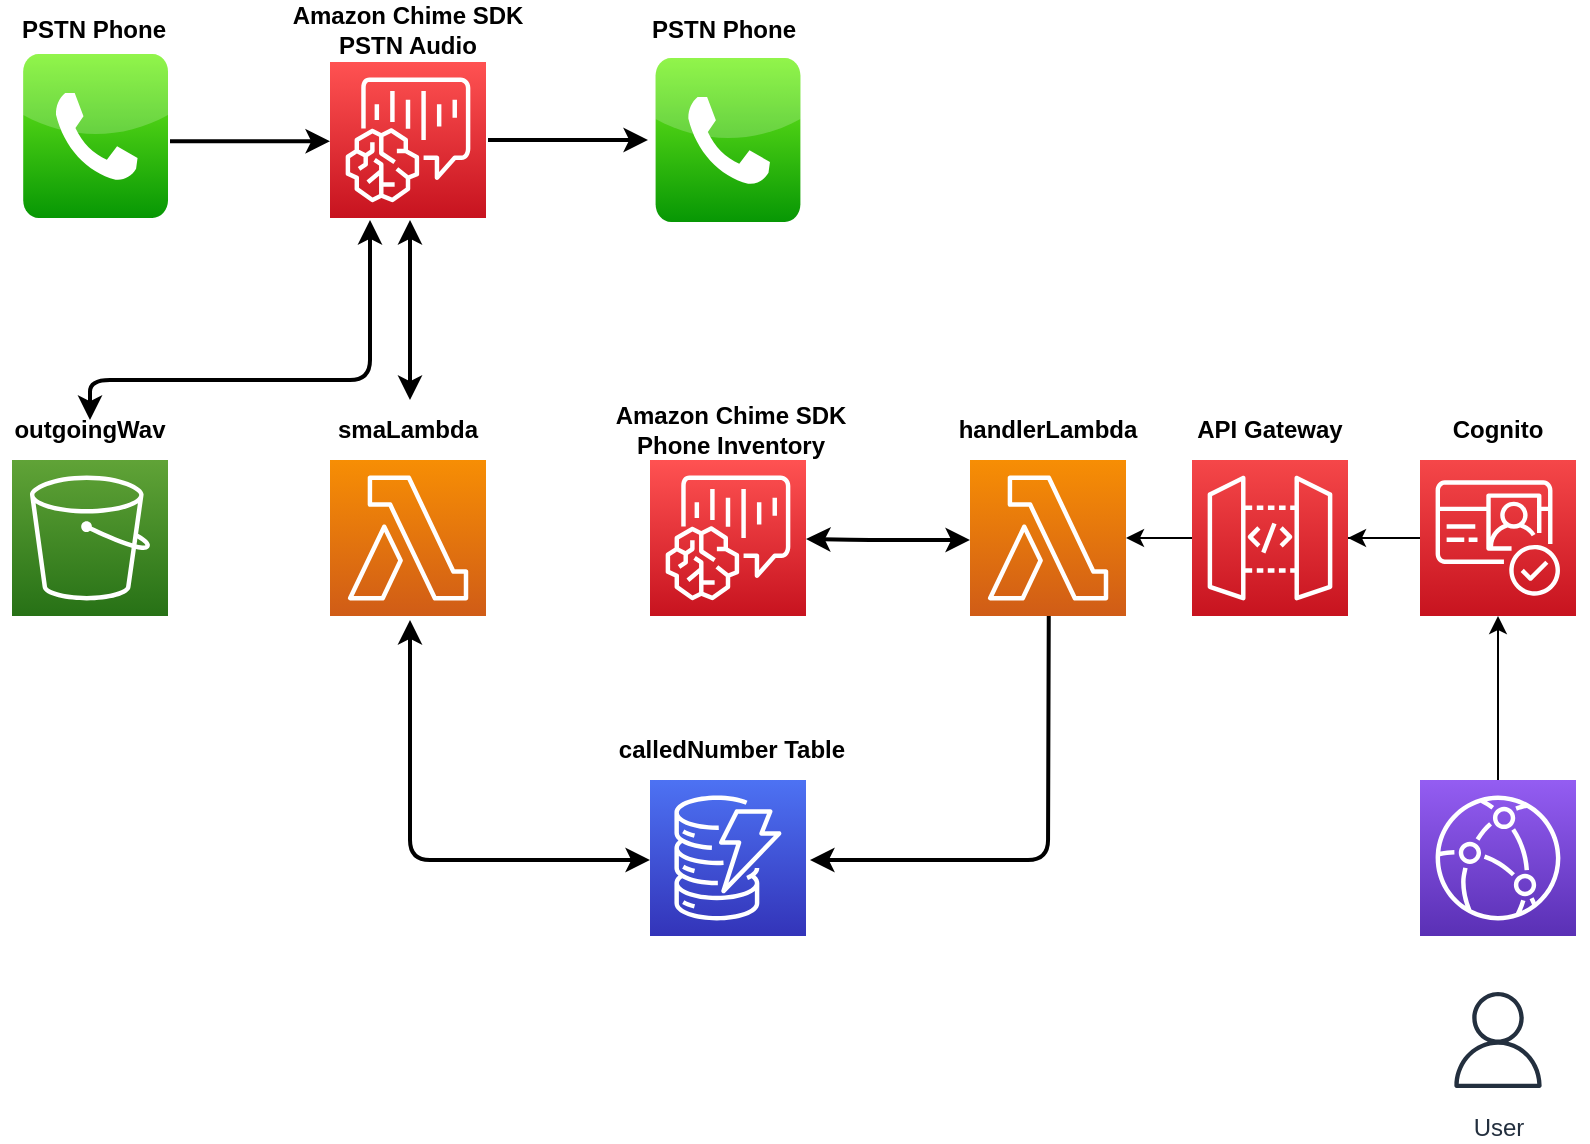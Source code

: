<mxfile version="21.6.5" type="device">
  <diagram id="oYj_X80zAQdcjjk3Cy2O" name="Page-1">
    <mxGraphModel dx="1450" dy="888" grid="1" gridSize="10" guides="1" tooltips="1" connect="1" arrows="1" fold="1" page="1" pageScale="1" pageWidth="850" pageHeight="1100" math="0" shadow="0">
      <root>
        <mxCell id="0" />
        <mxCell id="1" parent="0" />
        <mxCell id="L-JmHDQU-BmvRooXIAhx-1" value="" style="outlineConnect=0;fontColor=#232F3E;gradientColor=#F78E04;gradientDirection=north;fillColor=#D05C17;strokeColor=#ffffff;dashed=0;verticalLabelPosition=bottom;verticalAlign=top;align=center;html=1;fontSize=12;fontStyle=0;aspect=fixed;shape=mxgraph.aws4.resourceIcon;resIcon=mxgraph.aws4.lambda;" parent="1" vertex="1">
          <mxGeometry x="175" y="360" width="78" height="78" as="geometry" />
        </mxCell>
        <mxCell id="L-JmHDQU-BmvRooXIAhx-2" value="" style="outlineConnect=0;fontColor=#232F3E;gradientColor=#F78E04;gradientDirection=north;fillColor=#D05C17;strokeColor=#ffffff;dashed=0;verticalLabelPosition=bottom;verticalAlign=top;align=center;html=1;fontSize=12;fontStyle=0;aspect=fixed;shape=mxgraph.aws4.resourceIcon;resIcon=mxgraph.aws4.lambda;" parent="1" vertex="1">
          <mxGeometry x="495" y="360" width="78" height="78" as="geometry" />
        </mxCell>
        <mxCell id="L-JmHDQU-BmvRooXIAhx-5" value="" style="outlineConnect=0;fontColor=#232F3E;gradientColor=#60A337;gradientDirection=north;fillColor=#277116;strokeColor=#ffffff;dashed=0;verticalLabelPosition=bottom;verticalAlign=top;align=center;html=1;fontSize=12;fontStyle=0;aspect=fixed;shape=mxgraph.aws4.resourceIcon;resIcon=mxgraph.aws4.s3;" parent="1" vertex="1">
          <mxGeometry x="16" y="360" width="78" height="78" as="geometry" />
        </mxCell>
        <mxCell id="L-JmHDQU-BmvRooXIAhx-7" value="" style="endArrow=classic;startArrow=classic;html=1;strokeWidth=2;" parent="1" edge="1">
          <mxGeometry width="50" height="50" relative="1" as="geometry">
            <mxPoint x="215" y="330" as="sourcePoint" />
            <mxPoint x="215" y="240" as="targetPoint" />
          </mxGeometry>
        </mxCell>
        <mxCell id="L-JmHDQU-BmvRooXIAhx-8" value="" style="outlineConnect=0;fontColor=#232F3E;gradientColor=#4D72F3;gradientDirection=north;fillColor=#3334B9;strokeColor=#ffffff;dashed=0;verticalLabelPosition=bottom;verticalAlign=top;align=center;html=1;fontSize=12;fontStyle=0;aspect=fixed;shape=mxgraph.aws4.resourceIcon;resIcon=mxgraph.aws4.dynamodb;" parent="1" vertex="1">
          <mxGeometry x="335" y="520" width="78" height="78" as="geometry" />
        </mxCell>
        <mxCell id="L-JmHDQU-BmvRooXIAhx-9" value="" style="endArrow=classic;startArrow=classic;html=1;strokeWidth=2;entryX=0;entryY=0.513;entryDx=0;entryDy=0;entryPerimeter=0;" parent="1" target="L-JmHDQU-BmvRooXIAhx-8" edge="1">
          <mxGeometry width="50" height="50" relative="1" as="geometry">
            <mxPoint x="215" y="440" as="sourcePoint" />
            <mxPoint x="235" y="540" as="targetPoint" />
            <Array as="points">
              <mxPoint x="215" y="560" />
            </Array>
          </mxGeometry>
        </mxCell>
        <mxCell id="L-JmHDQU-BmvRooXIAhx-10" value="" style="endArrow=none;startArrow=classic;html=1;strokeWidth=2;endFill=0;" parent="1" edge="1">
          <mxGeometry width="50" height="50" relative="1" as="geometry">
            <mxPoint x="415" y="560" as="sourcePoint" />
            <mxPoint x="534.38" y="438" as="targetPoint" />
            <Array as="points">
              <mxPoint x="534" y="560" />
            </Array>
          </mxGeometry>
        </mxCell>
        <mxCell id="L-JmHDQU-BmvRooXIAhx-11" value="" style="endArrow=classic;startArrow=none;html=1;strokeWidth=2;entryX=0;entryY=0.5;entryDx=0;entryDy=0;entryPerimeter=0;startFill=0;" parent="1" edge="1">
          <mxGeometry width="50" height="50" relative="1" as="geometry">
            <mxPoint x="254" y="200" as="sourcePoint" />
            <mxPoint x="334" y="200" as="targetPoint" />
          </mxGeometry>
        </mxCell>
        <mxCell id="L-JmHDQU-BmvRooXIAhx-12" value="" style="endArrow=classic;startArrow=none;html=1;strokeWidth=2;entryX=0;entryY=0.5;entryDx=0;entryDy=0;entryPerimeter=0;startFill=0;" parent="1" edge="1">
          <mxGeometry width="50" height="50" relative="1" as="geometry">
            <mxPoint x="95.0" y="200.66" as="sourcePoint" />
            <mxPoint x="175.0" y="200.66" as="targetPoint" />
          </mxGeometry>
        </mxCell>
        <mxCell id="L-JmHDQU-BmvRooXIAhx-13" value="" style="endArrow=classic;startArrow=classic;html=1;strokeWidth=2;" parent="1" edge="1">
          <mxGeometry width="50" height="50" relative="1" as="geometry">
            <mxPoint x="413" y="399.549" as="sourcePoint" />
            <mxPoint x="495" y="400" as="targetPoint" />
            <Array as="points">
              <mxPoint x="445" y="400" />
            </Array>
          </mxGeometry>
        </mxCell>
        <mxCell id="L-JmHDQU-BmvRooXIAhx-15" value="" style="endArrow=classic;startArrow=classic;html=1;strokeWidth=2;" parent="1" edge="1">
          <mxGeometry width="50" height="50" relative="1" as="geometry">
            <mxPoint x="55" y="340" as="sourcePoint" />
            <mxPoint x="195" y="240" as="targetPoint" />
            <Array as="points">
              <mxPoint x="55" y="320" />
              <mxPoint x="195" y="320" />
            </Array>
          </mxGeometry>
        </mxCell>
        <mxCell id="L-JmHDQU-BmvRooXIAhx-16" value="&lt;b&gt;PSTN Phone&lt;/b&gt;" style="text;html=1;strokeColor=none;fillColor=none;align=center;verticalAlign=middle;whiteSpace=wrap;rounded=0;" parent="1" vertex="1">
          <mxGeometry x="327" y="135" width="90" height="20" as="geometry" />
        </mxCell>
        <mxCell id="L-JmHDQU-BmvRooXIAhx-17" value="&lt;b&gt;PSTN Phone&lt;/b&gt;" style="text;html=1;strokeColor=none;fillColor=none;align=center;verticalAlign=middle;whiteSpace=wrap;rounded=0;" parent="1" vertex="1">
          <mxGeometry x="12" y="140" width="90" height="10" as="geometry" />
        </mxCell>
        <mxCell id="L-JmHDQU-BmvRooXIAhx-18" value="&lt;b&gt;Amazon Chime SDK PSTN Audio&lt;/b&gt;" style="text;html=1;strokeColor=none;fillColor=none;align=center;verticalAlign=middle;whiteSpace=wrap;rounded=0;" parent="1" vertex="1">
          <mxGeometry x="146" y="140" width="136" height="10" as="geometry" />
        </mxCell>
        <mxCell id="L-JmHDQU-BmvRooXIAhx-19" value="&lt;b&gt;smaLambda&lt;/b&gt;" style="text;html=1;strokeColor=none;fillColor=none;align=center;verticalAlign=middle;whiteSpace=wrap;rounded=0;" parent="1" vertex="1">
          <mxGeometry x="169" y="340" width="90" height="10" as="geometry" />
        </mxCell>
        <mxCell id="L-JmHDQU-BmvRooXIAhx-20" value="&lt;b&gt;Amazon Chime SDK Phone Inventory&lt;/b&gt;" style="text;html=1;strokeColor=none;fillColor=none;align=center;verticalAlign=middle;whiteSpace=wrap;rounded=0;" parent="1" vertex="1">
          <mxGeometry x="306" y="340" width="139" height="10" as="geometry" />
        </mxCell>
        <mxCell id="L-JmHDQU-BmvRooXIAhx-21" value="&lt;b&gt;handlerLambda&lt;/b&gt;" style="text;html=1;strokeColor=none;fillColor=none;align=center;verticalAlign=middle;whiteSpace=wrap;rounded=0;" parent="1" vertex="1">
          <mxGeometry x="489" y="340" width="90" height="10" as="geometry" />
        </mxCell>
        <mxCell id="L-JmHDQU-BmvRooXIAhx-22" value="&lt;b&gt;API Gateway&lt;/b&gt;" style="text;html=1;strokeColor=none;fillColor=none;align=center;verticalAlign=middle;whiteSpace=wrap;rounded=0;" parent="1" vertex="1">
          <mxGeometry x="600" y="340" width="90" height="10" as="geometry" />
        </mxCell>
        <mxCell id="L-JmHDQU-BmvRooXIAhx-23" value="&lt;b&gt;calledNumber Table&lt;/b&gt;" style="text;html=1;strokeColor=none;fillColor=none;align=center;verticalAlign=middle;whiteSpace=wrap;rounded=0;" parent="1" vertex="1">
          <mxGeometry x="317.5" y="500" width="116" height="10" as="geometry" />
        </mxCell>
        <mxCell id="L-JmHDQU-BmvRooXIAhx-24" value="" style="dashed=0;outlineConnect=0;html=1;align=center;labelPosition=center;verticalLabelPosition=bottom;verticalAlign=top;shape=mxgraph.webicons.phone;fillColor=#76F21E;gradientColor=#079704" parent="1" vertex="1">
          <mxGeometry x="21.6" y="156.98" width="72.4" height="82.02" as="geometry" />
        </mxCell>
        <mxCell id="L-JmHDQU-BmvRooXIAhx-25" value="" style="dashed=0;outlineConnect=0;html=1;align=center;labelPosition=center;verticalLabelPosition=bottom;verticalAlign=top;shape=mxgraph.webicons.phone;fillColor=#76F21E;gradientColor=#079704" parent="1" vertex="1">
          <mxGeometry x="337.8" y="158.99" width="72.4" height="82.02" as="geometry" />
        </mxCell>
        <mxCell id="L-JmHDQU-BmvRooXIAhx-26" value="&lt;b&gt;outgoingWav&lt;/b&gt;" style="text;html=1;strokeColor=none;fillColor=none;align=center;verticalAlign=middle;whiteSpace=wrap;rounded=0;" parent="1" vertex="1">
          <mxGeometry x="10.0" y="340" width="90" height="10" as="geometry" />
        </mxCell>
        <mxCell id="7r4-fD8Ubotsky89Bmt--8" style="edgeStyle=orthogonalEdgeStyle;rounded=0;orthogonalLoop=1;jettySize=auto;html=1;exitX=0.5;exitY=0;exitDx=0;exitDy=0;exitPerimeter=0;entryX=0.5;entryY=1;entryDx=0;entryDy=0;entryPerimeter=0;" edge="1" parent="1" source="7r4-fD8Ubotsky89Bmt--1" target="7r4-fD8Ubotsky89Bmt--5">
          <mxGeometry relative="1" as="geometry" />
        </mxCell>
        <mxCell id="7r4-fD8Ubotsky89Bmt--1" value="" style="sketch=0;points=[[0,0,0],[0.25,0,0],[0.5,0,0],[0.75,0,0],[1,0,0],[0,1,0],[0.25,1,0],[0.5,1,0],[0.75,1,0],[1,1,0],[0,0.25,0],[0,0.5,0],[0,0.75,0],[1,0.25,0],[1,0.5,0],[1,0.75,0]];outlineConnect=0;fontColor=#232F3E;gradientColor=#945DF2;gradientDirection=north;fillColor=#5A30B5;strokeColor=#ffffff;dashed=0;verticalLabelPosition=bottom;verticalAlign=top;align=center;html=1;fontSize=12;fontStyle=0;aspect=fixed;shape=mxgraph.aws4.resourceIcon;resIcon=mxgraph.aws4.cloudfront;" vertex="1" parent="1">
          <mxGeometry x="720" y="520" width="78" height="78" as="geometry" />
        </mxCell>
        <mxCell id="7r4-fD8Ubotsky89Bmt--2" value="User" style="sketch=0;outlineConnect=0;fontColor=#232F3E;gradientColor=none;strokeColor=#232F3E;fillColor=#ffffff;dashed=0;verticalLabelPosition=bottom;verticalAlign=top;align=center;html=1;fontSize=12;fontStyle=0;aspect=fixed;shape=mxgraph.aws4.resourceIcon;resIcon=mxgraph.aws4.user;" vertex="1" parent="1">
          <mxGeometry x="729" y="620" width="60" height="60" as="geometry" />
        </mxCell>
        <mxCell id="7r4-fD8Ubotsky89Bmt--3" value="" style="sketch=0;points=[[0,0,0],[0.25,0,0],[0.5,0,0],[0.75,0,0],[1,0,0],[0,1,0],[0.25,1,0],[0.5,1,0],[0.75,1,0],[1,1,0],[0,0.25,0],[0,0.5,0],[0,0.75,0],[1,0.25,0],[1,0.5,0],[1,0.75,0]];outlineConnect=0;fontColor=#232F3E;gradientColor=#FF5252;gradientDirection=north;fillColor=#C7131F;strokeColor=#ffffff;dashed=0;verticalLabelPosition=bottom;verticalAlign=top;align=center;html=1;fontSize=12;fontStyle=0;aspect=fixed;shape=mxgraph.aws4.resourceIcon;resIcon=mxgraph.aws4.chime_sdk;" vertex="1" parent="1">
          <mxGeometry x="175" y="161" width="78" height="78" as="geometry" />
        </mxCell>
        <mxCell id="7r4-fD8Ubotsky89Bmt--4" value="" style="sketch=0;points=[[0,0,0],[0.25,0,0],[0.5,0,0],[0.75,0,0],[1,0,0],[0,1,0],[0.25,1,0],[0.5,1,0],[0.75,1,0],[1,1,0],[0,0.25,0],[0,0.5,0],[0,0.75,0],[1,0.25,0],[1,0.5,0],[1,0.75,0]];outlineConnect=0;fontColor=#232F3E;gradientColor=#FF5252;gradientDirection=north;fillColor=#C7131F;strokeColor=#ffffff;dashed=0;verticalLabelPosition=bottom;verticalAlign=top;align=center;html=1;fontSize=12;fontStyle=0;aspect=fixed;shape=mxgraph.aws4.resourceIcon;resIcon=mxgraph.aws4.chime_sdk;" vertex="1" parent="1">
          <mxGeometry x="335" y="360" width="78" height="78" as="geometry" />
        </mxCell>
        <mxCell id="7r4-fD8Ubotsky89Bmt--7" style="edgeStyle=orthogonalEdgeStyle;rounded=0;orthogonalLoop=1;jettySize=auto;html=1;exitX=0;exitY=0.5;exitDx=0;exitDy=0;exitPerimeter=0;" edge="1" parent="1" source="7r4-fD8Ubotsky89Bmt--5" target="L-JmHDQU-BmvRooXIAhx-4">
          <mxGeometry relative="1" as="geometry" />
        </mxCell>
        <mxCell id="7r4-fD8Ubotsky89Bmt--9" style="edgeStyle=orthogonalEdgeStyle;rounded=0;orthogonalLoop=1;jettySize=auto;html=1;exitX=0;exitY=0.5;exitDx=0;exitDy=0;exitPerimeter=0;" edge="1" parent="1" source="7r4-fD8Ubotsky89Bmt--5" target="L-JmHDQU-BmvRooXIAhx-2">
          <mxGeometry relative="1" as="geometry" />
        </mxCell>
        <mxCell id="7r4-fD8Ubotsky89Bmt--5" value="" style="sketch=0;points=[[0,0,0],[0.25,0,0],[0.5,0,0],[0.75,0,0],[1,0,0],[0,1,0],[0.25,1,0],[0.5,1,0],[0.75,1,0],[1,1,0],[0,0.25,0],[0,0.5,0],[0,0.75,0],[1,0.25,0],[1,0.5,0],[1,0.75,0]];outlineConnect=0;fontColor=#232F3E;gradientColor=#F54749;gradientDirection=north;fillColor=#C7131F;strokeColor=#ffffff;dashed=0;verticalLabelPosition=bottom;verticalAlign=top;align=center;html=1;fontSize=12;fontStyle=0;aspect=fixed;shape=mxgraph.aws4.resourceIcon;resIcon=mxgraph.aws4.cognito;" vertex="1" parent="1">
          <mxGeometry x="720" y="360" width="78" height="78" as="geometry" />
        </mxCell>
        <mxCell id="7r4-fD8Ubotsky89Bmt--6" value="&lt;b&gt;Cognito&lt;/b&gt;" style="text;html=1;strokeColor=none;fillColor=none;align=center;verticalAlign=middle;whiteSpace=wrap;rounded=0;" vertex="1" parent="1">
          <mxGeometry x="714" y="340" width="90" height="10" as="geometry" />
        </mxCell>
        <mxCell id="L-JmHDQU-BmvRooXIAhx-4" value="" style="outlineConnect=0;fontColor=#232F3E;gradientColor=#F54749;gradientDirection=north;fillColor=#C7131F;strokeColor=#ffffff;dashed=0;verticalLabelPosition=bottom;verticalAlign=top;align=center;html=1;fontSize=12;fontStyle=0;aspect=fixed;shape=mxgraph.aws4.resourceIcon;resIcon=mxgraph.aws4.api_gateway;" parent="1" vertex="1">
          <mxGeometry x="606" y="360" width="78" height="78" as="geometry" />
        </mxCell>
      </root>
    </mxGraphModel>
  </diagram>
</mxfile>
